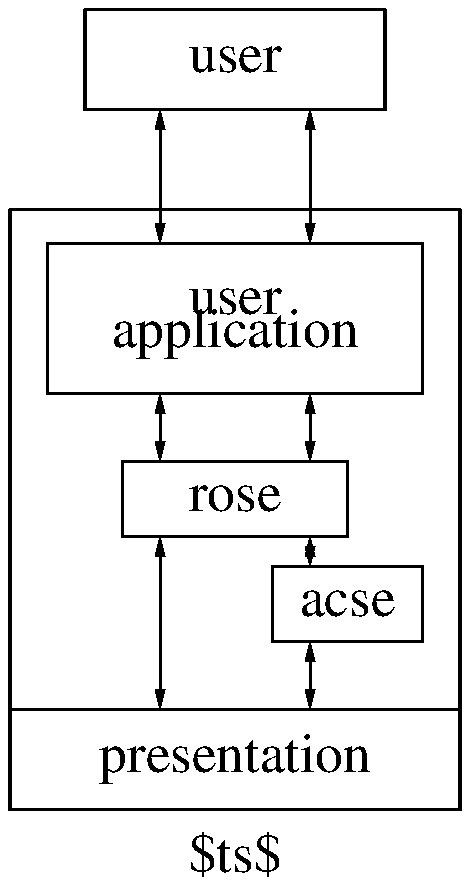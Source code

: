 .PS
.ps 20
## figure A-15

boxwid	= 2*boxwid

B1:	box "user"
B2:	box with .n at (B1.s.x,B1.s.y-boxht) width 1.5*boxwid height 6*boxht
B3:	box "user" "application" \
	    with .n at (B2.n.x,B2.n.y-(boxht/3)) width 1.25*boxwid height 1.5*boxht
B4:	box "presentation" with .sw at B2.sw width 1.5*boxwid
B5:	box "acse" with .e at (B3.e.x,B4.ne.y+(B3.se.y-B4.ne.y)/3) \
	    width .5*boxwid height .75*boxht
B6:	box invis "$\ldots$" with .nw at B2.sw width 1.5*boxwid
B7:	box "rose" with .e at (B5.n.x,B3.sw.y-(B3.sw.y-B4.nw.y)/3) \
	    width .75*boxwid height .75*boxht
##
L1:	line <-> from (B1.sw.x-(B1.sw.x-B1.s.x)/2,B1.s.y) \
	          to (B1.sw.x-(B1.sw.x-B1.s.x)/2,B3.n.y)
L2:	line <-> from (B1.se.x-(B1.se.x-B1.s.x)/2,B1.s.y) \
	          to (B1.se.x-(B1.se.x-B1.s.x)/2,B3.n.y)
L3:	line <-> from (B1.sw.x-(B1.sw.x-B1.s.x)/2,B3.s.y) \
	          to (B1.sw.x-(B1.sw.x-B1.s.x)/2,B7.n.y)
L4:	line <-> from (B1.se.x-(B1.se.x-B1.s.x)/2,B3.s.y) \
	          to (B1.se.x-(B1.se.x-B1.s.x)/2,B7.n.y)
L5:	line <-> from (B1.se.x-(B1.se.x-B1.s.x)/2,B5.s.y) \
	          to (B1.se.x-(B1.se.x-B1.s.x)/2,B4.n.y)
L6:	line <-> from (B1.se.x-(B1.se.x-B1.s.x)/2,B7.s.y) \
	          to (B1.se.x-(B1.se.x-B1.s.x)/2,B5.n.y)
L7:	line <-> from (B1.sw.x-(B1.sw.x-B1.s.x)/2,B7.s.y) \
	          to (B1.sw.x-(B1.sw.x-B1.s.x)/2,B4.n.y)




#B1:     box "user" width 3*boxwid
#B2:     box "PCI" with .ne at (B1.sw.x, B1.sw.y-lineht)
#B3:     box "PDU" with .nw at (B2.sw.x, B2.sw.y-lineht) width 4*boxwid
#        line from B1.s to (B1.s.x, B3.n.y)
#        line from B2.s to (B2.s.x, B3.n.y)
#B4:     box "ICI" with .e at B3.w dashed
#B5:     box "IDU" with .nw at (B4.sw.x, B4.sw.y-lineht) width 5*boxwid dashed
#B6:     box "ICI" with .nw at (B5.sw.x, B5.sw.y-lineht) dashed
#B7:     box "SDU" with .w at B6.e width 4*boxwid
###
#        line dashed from B5.e to (B5.e.x+3*linewid, B5.e.y)
#        move to (B5.e.x+3*linewid, B5.n.y); "layer-N" rjust
#        line dashed from B5.w to (B5.w.x-3*linewid, B5.w.y)
#        move to (B5.e.x+3*linewid, B5.s.y); "layer-(N-1)" rjust
##
.PE
